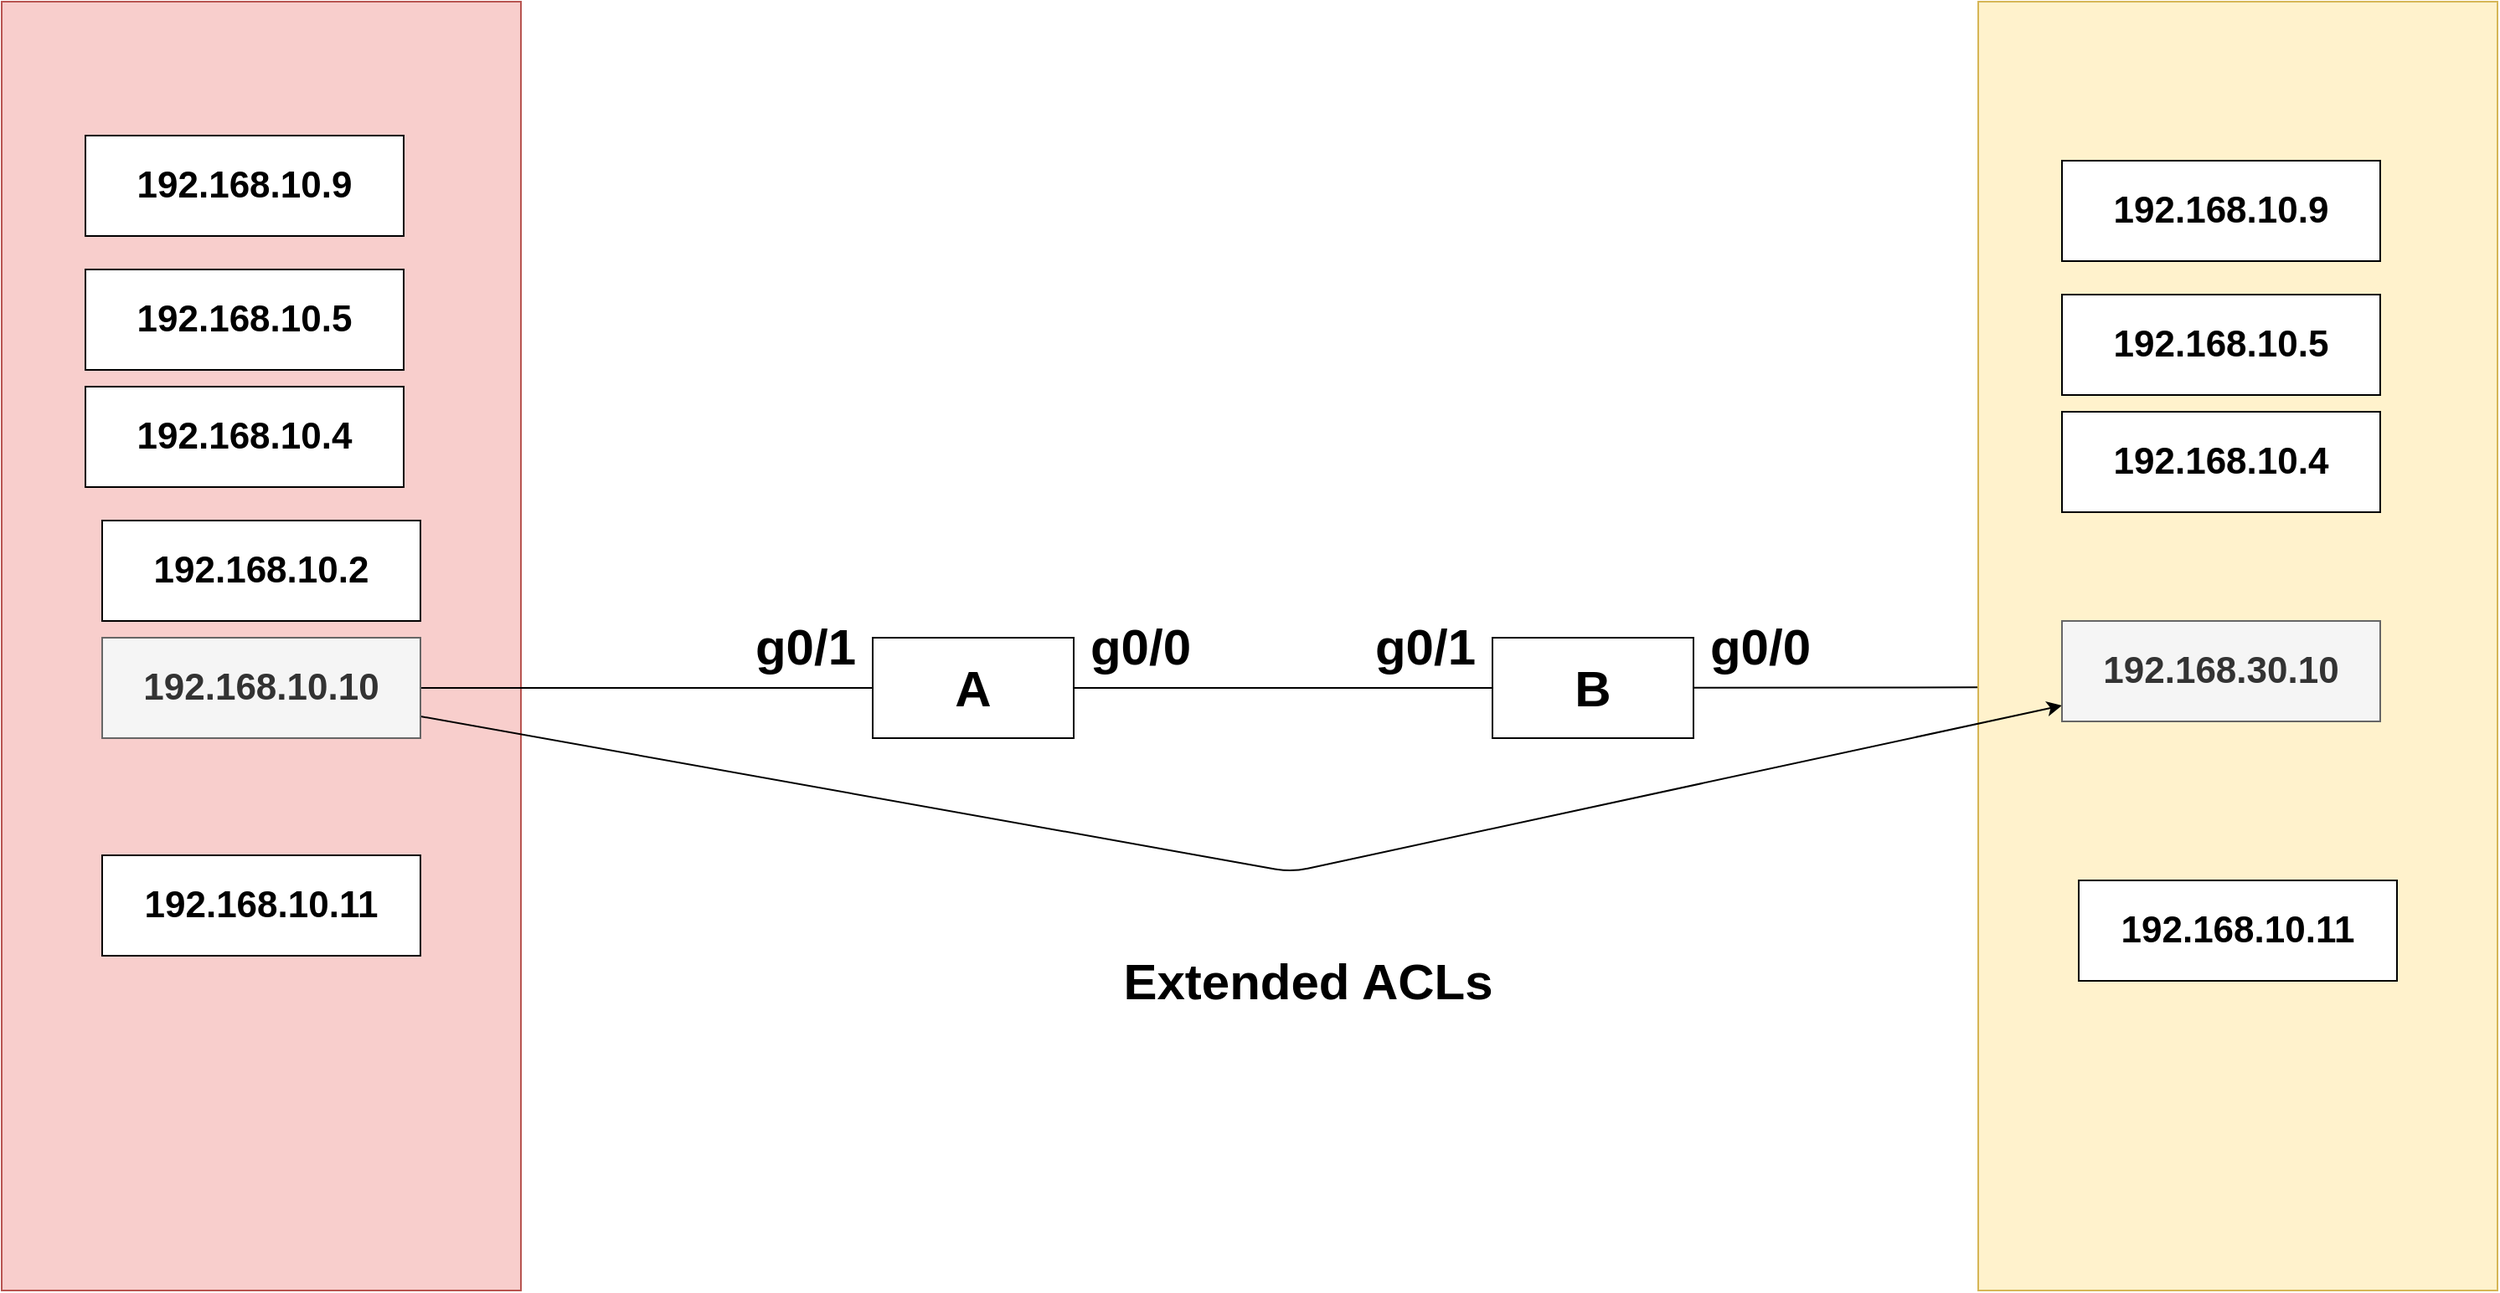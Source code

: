 <mxfile>
    <diagram id="0UlY4OHX-sN2nJbeZaSg" name="Page-1">
        <mxGraphModel dx="2407" dy="1348" grid="1" gridSize="10" guides="1" tooltips="1" connect="1" arrows="1" fold="1" page="1" pageScale="1" pageWidth="827" pageHeight="1169" math="0" shadow="0">
            <root>
                <mxCell id="0"/>
                <mxCell id="1" parent="0"/>
                <mxCell id="13" style="edgeStyle=none;html=1;entryX=0;entryY=0.5;entryDx=0;entryDy=0;fontSize=22;endArrow=none;endFill=0;" parent="1" source="2" target="3" edge="1">
                    <mxGeometry relative="1" as="geometry"/>
                </mxCell>
                <mxCell id="2" value="A" style="whiteSpace=wrap;html=1;fontSize=30;fontStyle=1" parent="1" vertex="1">
                    <mxGeometry x="150" y="400" width="120" height="60" as="geometry"/>
                </mxCell>
                <mxCell id="18" style="edgeStyle=none;html=1;fontSize=30;endArrow=none;endFill=0;entryX=0;entryY=0.532;entryDx=0;entryDy=0;entryPerimeter=0;" parent="1" source="3" target="4" edge="1">
                    <mxGeometry relative="1" as="geometry"/>
                </mxCell>
                <mxCell id="3" value="B" style="whiteSpace=wrap;html=1;fontSize=30;fontStyle=1" parent="1" vertex="1">
                    <mxGeometry x="520" y="400" width="120" height="60" as="geometry"/>
                </mxCell>
                <mxCell id="4" value="" style="whiteSpace=wrap;html=1;fillColor=#fff2cc;strokeColor=#d6b656;" parent="1" vertex="1">
                    <mxGeometry x="810" y="20" width="310" height="770" as="geometry"/>
                </mxCell>
                <mxCell id="5" value="" style="whiteSpace=wrap;html=1;fillColor=#f8cecc;strokeColor=#b85450;" parent="1" vertex="1">
                    <mxGeometry x="-370" y="20" width="310" height="770" as="geometry"/>
                </mxCell>
                <mxCell id="12" style="edgeStyle=none;html=1;entryX=0;entryY=0.5;entryDx=0;entryDy=0;fontSize=22;endArrow=none;endFill=0;" parent="1" source="6" target="2" edge="1">
                    <mxGeometry relative="1" as="geometry"/>
                </mxCell>
                <mxCell id="24" style="edgeStyle=none;html=1;fontSize=30;endArrow=classic;endFill=1;" parent="1" source="6" target="22" edge="1">
                    <mxGeometry relative="1" as="geometry">
                        <Array as="points">
                            <mxPoint x="400" y="540"/>
                        </Array>
                    </mxGeometry>
                </mxCell>
                <mxCell id="6" value="192.168.10.10" style="whiteSpace=wrap;html=1;fontStyle=1;fontSize=22;fillColor=#f5f5f5;fontColor=#333333;strokeColor=#666666;" parent="1" vertex="1">
                    <mxGeometry x="-310" y="400" width="190" height="60" as="geometry"/>
                </mxCell>
                <mxCell id="7" value="192.168.10.11" style="whiteSpace=wrap;html=1;fontStyle=1;fontSize=22;" parent="1" vertex="1">
                    <mxGeometry x="-310" y="530" width="190" height="60" as="geometry"/>
                </mxCell>
                <mxCell id="8" value="192.168.10.9" style="whiteSpace=wrap;html=1;fontStyle=1;fontSize=22;" parent="1" vertex="1">
                    <mxGeometry x="-320" y="100" width="190" height="60" as="geometry"/>
                </mxCell>
                <mxCell id="9" value="192.168.10.5" style="whiteSpace=wrap;html=1;fontStyle=1;fontSize=22;" parent="1" vertex="1">
                    <mxGeometry x="-320" y="180" width="190" height="60" as="geometry"/>
                </mxCell>
                <mxCell id="10" value="192.168.10.2" style="whiteSpace=wrap;html=1;fontStyle=1;fontSize=22;" parent="1" vertex="1">
                    <mxGeometry x="-310" y="330" width="190" height="60" as="geometry"/>
                </mxCell>
                <mxCell id="11" value="192.168.10.4" style="whiteSpace=wrap;html=1;fontStyle=1;fontSize=22;" parent="1" vertex="1">
                    <mxGeometry x="-320" y="250" width="190" height="60" as="geometry"/>
                </mxCell>
                <mxCell id="14" value="g0/1" style="text;strokeColor=none;align=center;fillColor=none;html=1;verticalAlign=middle;whiteSpace=wrap;rounded=0;fontSize=30;fontStyle=1" parent="1" vertex="1">
                    <mxGeometry x="70" y="390" width="80" height="30" as="geometry"/>
                </mxCell>
                <mxCell id="15" value="g0/0" style="text;strokeColor=none;align=center;fillColor=none;html=1;verticalAlign=middle;whiteSpace=wrap;rounded=0;fontSize=30;fontStyle=1" parent="1" vertex="1">
                    <mxGeometry x="270" y="390" width="80" height="30" as="geometry"/>
                </mxCell>
                <mxCell id="16" value="g0/1" style="text;strokeColor=none;align=center;fillColor=none;html=1;verticalAlign=middle;whiteSpace=wrap;rounded=0;fontSize=30;fontStyle=1" parent="1" vertex="1">
                    <mxGeometry x="440" y="390" width="80" height="30" as="geometry"/>
                </mxCell>
                <mxCell id="17" value="g0/0" style="text;strokeColor=none;align=center;fillColor=none;html=1;verticalAlign=middle;whiteSpace=wrap;rounded=0;fontSize=30;fontStyle=1" parent="1" vertex="1">
                    <mxGeometry x="640" y="390" width="80" height="30" as="geometry"/>
                </mxCell>
                <mxCell id="19" value="192.168.10.9" style="whiteSpace=wrap;html=1;fontStyle=1;fontSize=22;" parent="1" vertex="1">
                    <mxGeometry x="860" y="115" width="190" height="60" as="geometry"/>
                </mxCell>
                <mxCell id="20" value="192.168.10.5" style="whiteSpace=wrap;html=1;fontStyle=1;fontSize=22;" parent="1" vertex="1">
                    <mxGeometry x="860" y="195" width="190" height="60" as="geometry"/>
                </mxCell>
                <mxCell id="21" value="192.168.10.4" style="whiteSpace=wrap;html=1;fontStyle=1;fontSize=22;" parent="1" vertex="1">
                    <mxGeometry x="860" y="265" width="190" height="60" as="geometry"/>
                </mxCell>
                <mxCell id="22" value="192.168.30.10" style="whiteSpace=wrap;html=1;fontStyle=1;fontSize=22;fillColor=#f5f5f5;fontColor=#333333;strokeColor=#666666;" parent="1" vertex="1">
                    <mxGeometry x="860" y="390" width="190" height="60" as="geometry"/>
                </mxCell>
                <mxCell id="23" value="192.168.10.11" style="whiteSpace=wrap;html=1;fontStyle=1;fontSize=22;" parent="1" vertex="1">
                    <mxGeometry x="870" y="545" width="190" height="60" as="geometry"/>
                </mxCell>
                <mxCell id="25" value="Extended ACLs" style="text;strokeColor=none;align=center;fillColor=none;html=1;verticalAlign=middle;whiteSpace=wrap;rounded=0;fontSize=30;fontStyle=1" parent="1" vertex="1">
                    <mxGeometry x="270" y="590" width="280" height="30" as="geometry"/>
                </mxCell>
            </root>
        </mxGraphModel>
    </diagram>
    <diagram id="8vgrKliqsBojKzBcg7c4" name="Page-2">
        <mxGraphModel dx="1880" dy="898" grid="1" gridSize="10" guides="1" tooltips="1" connect="1" arrows="1" fold="1" page="1" pageScale="1" pageWidth="827" pageHeight="1169" math="0" shadow="0">
            <root>
                <mxCell id="0"/>
                <mxCell id="1" parent="0"/>
                <mxCell id="b3Npwf0jVGHWu_NJC2DQ-1" style="edgeStyle=none;html=1;entryX=0;entryY=0.5;entryDx=0;entryDy=0;fontSize=22;endArrow=none;endFill=0;" parent="1" source="b3Npwf0jVGHWu_NJC2DQ-2" target="b3Npwf0jVGHWu_NJC2DQ-4" edge="1">
                    <mxGeometry relative="1" as="geometry"/>
                </mxCell>
                <mxCell id="b3Npwf0jVGHWu_NJC2DQ-2" value="A" style="whiteSpace=wrap;html=1;fontSize=30;fontStyle=1" parent="1" vertex="1">
                    <mxGeometry x="150" y="610" width="120" height="60" as="geometry"/>
                </mxCell>
                <mxCell id="b3Npwf0jVGHWu_NJC2DQ-3" style="edgeStyle=none;html=1;fontSize=30;endArrow=none;endFill=0;entryX=0;entryY=0.532;entryDx=0;entryDy=0;entryPerimeter=0;" parent="1" source="b3Npwf0jVGHWu_NJC2DQ-4" target="b3Npwf0jVGHWu_NJC2DQ-5" edge="1">
                    <mxGeometry relative="1" as="geometry"/>
                </mxCell>
                <mxCell id="b3Npwf0jVGHWu_NJC2DQ-4" value="B" style="whiteSpace=wrap;html=1;fontSize=30;fontStyle=1" parent="1" vertex="1">
                    <mxGeometry x="520" y="610" width="120" height="60" as="geometry"/>
                </mxCell>
                <mxCell id="b3Npwf0jVGHWu_NJC2DQ-5" value="" style="whiteSpace=wrap;html=1;fillColor=#fff2cc;strokeColor=#d6b656;" parent="1" vertex="1">
                    <mxGeometry x="810" y="230" width="310" height="770" as="geometry"/>
                </mxCell>
                <mxCell id="b3Npwf0jVGHWu_NJC2DQ-6" value="" style="whiteSpace=wrap;html=1;fillColor=#f8cecc;strokeColor=#b85450;" parent="1" vertex="1">
                    <mxGeometry x="-370" y="230" width="310" height="770" as="geometry"/>
                </mxCell>
                <mxCell id="b3Npwf0jVGHWu_NJC2DQ-7" style="edgeStyle=none;html=1;entryX=0;entryY=0.5;entryDx=0;entryDy=0;fontSize=22;endArrow=none;endFill=0;" parent="1" source="b3Npwf0jVGHWu_NJC2DQ-9" target="b3Npwf0jVGHWu_NJC2DQ-2" edge="1">
                    <mxGeometry relative="1" as="geometry"/>
                </mxCell>
                <mxCell id="b3Npwf0jVGHWu_NJC2DQ-8" style="edgeStyle=none;html=1;fontSize=30;endArrow=classic;endFill=1;" parent="1" source="b3Npwf0jVGHWu_NJC2DQ-9" target="b3Npwf0jVGHWu_NJC2DQ-22" edge="1">
                    <mxGeometry relative="1" as="geometry">
                        <Array as="points">
                            <mxPoint x="400" y="750"/>
                        </Array>
                    </mxGeometry>
                </mxCell>
                <mxCell id="b3Npwf0jVGHWu_NJC2DQ-9" value="192.168.10.10" style="whiteSpace=wrap;html=1;fontStyle=1;fontSize=22;fillColor=#f5f5f5;fontColor=#333333;strokeColor=#666666;" parent="1" vertex="1">
                    <mxGeometry x="-310" y="610" width="190" height="60" as="geometry"/>
                </mxCell>
                <mxCell id="b3Npwf0jVGHWu_NJC2DQ-10" value="192.168.10.11" style="whiteSpace=wrap;html=1;fontStyle=1;fontSize=22;" parent="1" vertex="1">
                    <mxGeometry x="-310" y="740" width="190" height="60" as="geometry"/>
                </mxCell>
                <mxCell id="b3Npwf0jVGHWu_NJC2DQ-11" value="192.168.10.9" style="whiteSpace=wrap;html=1;fontStyle=1;fontSize=22;" parent="1" vertex="1">
                    <mxGeometry x="-320" y="310" width="190" height="60" as="geometry"/>
                </mxCell>
                <mxCell id="b3Npwf0jVGHWu_NJC2DQ-12" value="192.168.10.5" style="whiteSpace=wrap;html=1;fontStyle=1;fontSize=22;" parent="1" vertex="1">
                    <mxGeometry x="-320" y="390" width="190" height="60" as="geometry"/>
                </mxCell>
                <mxCell id="b3Npwf0jVGHWu_NJC2DQ-13" value="192.168.10.2" style="whiteSpace=wrap;html=1;fontStyle=1;fontSize=22;" parent="1" vertex="1">
                    <mxGeometry x="-310" y="540" width="190" height="60" as="geometry"/>
                </mxCell>
                <mxCell id="b3Npwf0jVGHWu_NJC2DQ-14" value="192.168.10.4" style="whiteSpace=wrap;html=1;fontStyle=1;fontSize=22;" parent="1" vertex="1">
                    <mxGeometry x="-320" y="460" width="190" height="60" as="geometry"/>
                </mxCell>
                <mxCell id="b3Npwf0jVGHWu_NJC2DQ-15" value="g0/1" style="text;strokeColor=none;align=center;fillColor=none;html=1;verticalAlign=middle;whiteSpace=wrap;rounded=0;fontSize=30;fontStyle=1" parent="1" vertex="1">
                    <mxGeometry x="70" y="600" width="80" height="30" as="geometry"/>
                </mxCell>
                <mxCell id="b3Npwf0jVGHWu_NJC2DQ-16" value="g0/0" style="text;strokeColor=none;align=center;fillColor=none;html=1;verticalAlign=middle;whiteSpace=wrap;rounded=0;fontSize=30;fontStyle=1" parent="1" vertex="1">
                    <mxGeometry x="270" y="600" width="80" height="30" as="geometry"/>
                </mxCell>
                <mxCell id="b3Npwf0jVGHWu_NJC2DQ-17" value="g0/1" style="text;strokeColor=none;align=center;fillColor=none;html=1;verticalAlign=middle;whiteSpace=wrap;rounded=0;fontSize=30;fontStyle=1" parent="1" vertex="1">
                    <mxGeometry x="440" y="600" width="80" height="30" as="geometry"/>
                </mxCell>
                <mxCell id="b3Npwf0jVGHWu_NJC2DQ-18" value="g0/0" style="text;strokeColor=none;align=center;fillColor=none;html=1;verticalAlign=middle;whiteSpace=wrap;rounded=0;fontSize=30;fontStyle=1" parent="1" vertex="1">
                    <mxGeometry x="640" y="600" width="80" height="30" as="geometry"/>
                </mxCell>
                <mxCell id="b3Npwf0jVGHWu_NJC2DQ-19" value="192.168.10.9" style="whiteSpace=wrap;html=1;fontStyle=1;fontSize=22;" parent="1" vertex="1">
                    <mxGeometry x="860" y="325" width="190" height="60" as="geometry"/>
                </mxCell>
                <mxCell id="b3Npwf0jVGHWu_NJC2DQ-22" value="192.168.30.10" style="whiteSpace=wrap;html=1;fontStyle=1;fontSize=22;fillColor=#f5f5f5;fontColor=#333333;strokeColor=#666666;" parent="1" vertex="1">
                    <mxGeometry x="860" y="600" width="190" height="60" as="geometry"/>
                </mxCell>
                <mxCell id="b3Npwf0jVGHWu_NJC2DQ-23" value="192.168.10.11" style="whiteSpace=wrap;html=1;fontStyle=1;fontSize=22;" parent="1" vertex="1">
                    <mxGeometry x="870" y="755" width="190" height="60" as="geometry"/>
                </mxCell>
                <mxCell id="b3Npwf0jVGHWu_NJC2DQ-24" value="Extended ACLs" style="text;strokeColor=none;align=center;fillColor=none;html=1;verticalAlign=middle;whiteSpace=wrap;rounded=0;fontSize=30;fontStyle=1" parent="1" vertex="1">
                    <mxGeometry x="270" y="800" width="280" height="30" as="geometry"/>
                </mxCell>
            </root>
        </mxGraphModel>
    </diagram>
    <diagram id="mnw6O_dAOA_vyXxfnMIV" name="Page-3">
        <mxGraphModel dx="2407" dy="1348" grid="1" gridSize="10" guides="1" tooltips="1" connect="1" arrows="1" fold="1" page="1" pageScale="1" pageWidth="827" pageHeight="1169" math="0" shadow="0">
            <root>
                <mxCell id="0"/>
                <mxCell id="1" parent="0"/>
                <mxCell id="qiKhLjcVldPr6qVWAG5T-5" style="edgeStyle=none;html=1;entryX=0;entryY=0.5;entryDx=0;entryDy=0;fontSize=30;endArrow=none;endFill=0;" parent="1" source="qiKhLjcVldPr6qVWAG5T-3" target="qiKhLjcVldPr6qVWAG5T-4" edge="1">
                    <mxGeometry relative="1" as="geometry"/>
                </mxCell>
                <mxCell id="qiKhLjcVldPr6qVWAG5T-6" style="edgeStyle=none;html=1;fontSize=30;endArrow=none;endFill=0;" parent="1" source="qiKhLjcVldPr6qVWAG5T-3" edge="1">
                    <mxGeometry relative="1" as="geometry">
                        <mxPoint x="-40" y="260" as="targetPoint"/>
                    </mxGeometry>
                </mxCell>
                <mxCell id="qiKhLjcVldPr6qVWAG5T-8" style="edgeStyle=none;html=1;fontSize=30;endArrow=none;endFill=0;startArrow=none;" parent="1" source="lUwlNmR_XIKcpNRuKI1E-3" edge="1">
                    <mxGeometry relative="1" as="geometry">
                        <mxPoint x="180" y="450" as="targetPoint"/>
                    </mxGeometry>
                </mxCell>
                <mxCell id="qiKhLjcVldPr6qVWAG5T-3" value="A" style="whiteSpace=wrap;html=1;fontSize=30;" parent="1" vertex="1">
                    <mxGeometry x="120" y="230" width="120" height="60" as="geometry"/>
                </mxCell>
                <mxCell id="qiKhLjcVldPr6qVWAG5T-7" style="edgeStyle=none;html=1;fontSize=30;endArrow=none;endFill=0;" parent="1" source="qiKhLjcVldPr6qVWAG5T-4" edge="1">
                    <mxGeometry relative="1" as="geometry">
                        <mxPoint x="880" y="260" as="targetPoint"/>
                    </mxGeometry>
                </mxCell>
                <mxCell id="qiKhLjcVldPr6qVWAG5T-9" style="edgeStyle=none;html=1;fontSize=30;endArrow=none;endFill=0;" parent="1" source="qiKhLjcVldPr6qVWAG5T-4" edge="1">
                    <mxGeometry relative="1" as="geometry">
                        <mxPoint x="580" y="440" as="targetPoint"/>
                    </mxGeometry>
                </mxCell>
                <mxCell id="qiKhLjcVldPr6qVWAG5T-4" value="B" style="whiteSpace=wrap;html=1;fontSize=30;" parent="1" vertex="1">
                    <mxGeometry x="520" y="230" width="120" height="60" as="geometry"/>
                </mxCell>
                <mxCell id="qiKhLjcVldPr6qVWAG5T-10" value="PC1" style="whiteSpace=wrap;html=1;fontSize=30;" parent="1" vertex="1">
                    <mxGeometry x="130" y="440" width="60" height="60" as="geometry"/>
                </mxCell>
                <mxCell id="qiKhLjcVldPr6qVWAG5T-12" value="PC2" style="whiteSpace=wrap;html=1;fontSize=30;" parent="1" vertex="1">
                    <mxGeometry x="530" y="430" width="60" height="60" as="geometry"/>
                </mxCell>
                <mxCell id="qiKhLjcVldPr6qVWAG5T-13" value="172.16.10.0/24" style="text;strokeColor=none;align=center;fillColor=none;html=1;verticalAlign=middle;whiteSpace=wrap;rounded=0;fontSize=30;fontStyle=1" parent="1" vertex="1">
                    <mxGeometry x="-130" y="220" width="220" height="30" as="geometry"/>
                </mxCell>
                <mxCell id="qiKhLjcVldPr6qVWAG5T-14" value="172.16.30.0/24" style="text;strokeColor=none;align=center;fillColor=none;html=1;verticalAlign=middle;whiteSpace=wrap;rounded=0;fontSize=30;fontStyle=1" parent="1" vertex="1">
                    <mxGeometry x="680" y="220" width="220" height="30" as="geometry"/>
                </mxCell>
                <mxCell id="qiKhLjcVldPr6qVWAG5T-15" value="172.16.50.10/24" style="text;strokeColor=none;align=center;fillColor=none;html=1;verticalAlign=middle;whiteSpace=wrap;rounded=0;fontSize=30;fontStyle=1" parent="1" vertex="1">
                    <mxGeometry x="510" y="510" width="220" height="30" as="geometry"/>
                </mxCell>
                <mxCell id="qiKhLjcVldPr6qVWAG5T-16" value="172.16.40.10/24" style="text;strokeColor=none;align=center;fillColor=none;html=1;verticalAlign=middle;whiteSpace=wrap;rounded=0;fontSize=30;fontStyle=1" parent="1" vertex="1">
                    <mxGeometry x="60" y="520" width="220" height="30" as="geometry"/>
                </mxCell>
                <mxCell id="qiKhLjcVldPr6qVWAG5T-17" value="172.16.20.10/24" style="text;strokeColor=none;align=center;fillColor=none;html=1;verticalAlign=middle;whiteSpace=wrap;rounded=0;fontSize=30;fontStyle=1" parent="1" vertex="1">
                    <mxGeometry x="270" y="210" width="220" height="30" as="geometry"/>
                </mxCell>
                <mxCell id="qiKhLjcVldPr6qVWAG5T-18" value="PC1 ≠ 172.16.30.0" style="text;strokeColor=none;align=center;fillColor=none;html=1;verticalAlign=middle;whiteSpace=wrap;rounded=0;fontSize=30;fontStyle=1" parent="1" vertex="1">
                    <mxGeometry x="270" y="90" width="260" height="30" as="geometry"/>
                </mxCell>
                <mxCell id="qiKhLjcVldPr6qVWAG5T-19" value="PC2 ≠ 172.16.10.0" style="text;strokeColor=none;align=center;fillColor=none;html=1;verticalAlign=middle;whiteSpace=wrap;rounded=0;fontSize=30;fontStyle=1" parent="1" vertex="1">
                    <mxGeometry x="270" y="140" width="260" height="30" as="geometry"/>
                </mxCell>
                <mxCell id="qiKhLjcVldPr6qVWAG5T-20" value="access-list 10 deny host 172.16.40.10&amp;nbsp;&amp;nbsp;" style="text;strokeColor=none;align=center;fillColor=none;html=1;verticalAlign=middle;whiteSpace=wrap;rounded=0;fontSize=44;fontStyle=1" parent="1" vertex="1">
                    <mxGeometry x="-600" y="620" width="880" height="90" as="geometry"/>
                </mxCell>
                <mxCell id="qiKhLjcVldPr6qVWAG5T-21" value="access-list 10 deny host 172.16.50.10 172.16.10.0 0.0.0.255&amp;nbsp;" style="text;strokeColor=none;align=center;fillColor=none;html=1;verticalAlign=middle;whiteSpace=wrap;rounded=0;fontSize=44;fontStyle=1" parent="1" vertex="1">
                    <mxGeometry x="630" y="640" width="1290" height="60" as="geometry"/>
                </mxCell>
                <mxCell id="qiKhLjcVldPr6qVWAG5T-22" value="access-list permit any any" style="text;strokeColor=none;align=center;fillColor=none;html=1;verticalAlign=middle;whiteSpace=wrap;rounded=0;fontSize=44;fontStyle=1" parent="1" vertex="1">
                    <mxGeometry x="-600" y="560" width="630" height="90" as="geometry"/>
                </mxCell>
                <mxCell id="qiKhLjcVldPr6qVWAG5T-23" value="access-list permit any any" style="text;strokeColor=none;align=center;fillColor=none;html=1;verticalAlign=middle;whiteSpace=wrap;rounded=0;fontSize=44;fontStyle=1" parent="1" vertex="1">
                    <mxGeometry x="639" y="580" width="590" height="70" as="geometry"/>
                </mxCell>
                <mxCell id="qiKhLjcVldPr6qVWAG5T-24" value="int g0/0" style="text;strokeColor=none;align=center;fillColor=none;html=1;verticalAlign=middle;whiteSpace=wrap;rounded=0;fontSize=44;fontStyle=1" parent="1" vertex="1">
                    <mxGeometry x="-560" y="520" width="170" height="60" as="geometry"/>
                </mxCell>
                <mxCell id="lUwlNmR_XIKcpNRuKI1E-1" value="g0/1" style="text;strokeColor=none;align=center;fillColor=none;html=1;verticalAlign=middle;whiteSpace=wrap;rounded=0;fontSize=22;fontStyle=1" parent="1" vertex="1">
                    <mxGeometry x="56" y="263" width="60" height="30" as="geometry"/>
                </mxCell>
                <mxCell id="lUwlNmR_XIKcpNRuKI1E-4" value="" style="edgeStyle=none;html=1;fontSize=30;endArrow=none;endFill=0;" parent="1" source="qiKhLjcVldPr6qVWAG5T-3" target="lUwlNmR_XIKcpNRuKI1E-3" edge="1">
                    <mxGeometry relative="1" as="geometry">
                        <mxPoint x="180" y="450" as="targetPoint"/>
                        <mxPoint x="180" y="290" as="sourcePoint"/>
                    </mxGeometry>
                </mxCell>
                <mxCell id="lUwlNmR_XIKcpNRuKI1E-3" value="g0/0" style="text;strokeColor=none;align=center;fillColor=none;html=1;verticalAlign=middle;whiteSpace=wrap;rounded=0;fontSize=22;fontStyle=1" parent="1" vertex="1">
                    <mxGeometry x="150" y="320" width="60" height="30" as="geometry"/>
                </mxCell>
                <mxCell id="lUwlNmR_XIKcpNRuKI1E-5" value="g0/2" style="text;strokeColor=none;align=center;fillColor=none;html=1;verticalAlign=middle;whiteSpace=wrap;rounded=0;fontSize=22;fontStyle=1" parent="1" vertex="1">
                    <mxGeometry x="242" y="260" width="60" height="30" as="geometry"/>
                </mxCell>
            </root>
        </mxGraphModel>
    </diagram>
    <diagram id="x_h6fKPlHFfj3eo7HCe-" name="Page-4">
        <mxGraphModel dx="632" dy="539" grid="1" gridSize="10" guides="1" tooltips="1" connect="1" arrows="1" fold="1" page="1" pageScale="1" pageWidth="827" pageHeight="1169" math="0" shadow="0">
            <root>
                <mxCell id="0"/>
                <mxCell id="1" parent="0"/>
                <mxCell id="3lRHEb8qV3t9PXgICuxa-3" style="edgeStyle=none;html=1;entryX=0;entryY=0.5;entryDx=0;entryDy=0;fontSize=22;endArrow=none;endFill=0;" parent="1" source="3lRHEb8qV3t9PXgICuxa-1" target="3lRHEb8qV3t9PXgICuxa-2" edge="1">
                    <mxGeometry relative="1" as="geometry">
                        <Array as="points">
                            <mxPoint x="320" y="340"/>
                            <mxPoint x="420" y="370"/>
                            <mxPoint x="550" y="340"/>
                        </Array>
                    </mxGeometry>
                </mxCell>
                <mxCell id="3lRHEb8qV3t9PXgICuxa-1" value="" style="whiteSpace=wrap;html=1;fontSize=22;" parent="1" vertex="1">
                    <mxGeometry x="120" y="230" width="120" height="60" as="geometry"/>
                </mxCell>
                <mxCell id="3lRHEb8qV3t9PXgICuxa-2" value="" style="whiteSpace=wrap;html=1;fontSize=22;" parent="1" vertex="1">
                    <mxGeometry x="600" y="220" width="120" height="60" as="geometry"/>
                </mxCell>
                <mxCell id="3lRHEb8qV3t9PXgICuxa-5" style="edgeStyle=none;html=1;entryX=0;entryY=0.5;entryDx=0;entryDy=0;fontSize=22;endArrow=none;endFill=0;" parent="1" source="3lRHEb8qV3t9PXgICuxa-6" target="3lRHEb8qV3t9PXgICuxa-7" edge="1">
                    <mxGeometry relative="1" as="geometry"/>
                </mxCell>
                <mxCell id="3lRHEb8qV3t9PXgICuxa-6" value="" style="whiteSpace=wrap;html=1;fontSize=22;" parent="1" vertex="1">
                    <mxGeometry x="120" y="340" width="120" height="60" as="geometry"/>
                </mxCell>
                <mxCell id="3lRHEb8qV3t9PXgICuxa-7" value="" style="whiteSpace=wrap;html=1;fontSize=22;" parent="1" vertex="1">
                    <mxGeometry x="600" y="340" width="120" height="60" as="geometry"/>
                </mxCell>
                <mxCell id="3lRHEb8qV3t9PXgICuxa-9" style="edgeStyle=none;html=1;entryX=0;entryY=0.5;entryDx=0;entryDy=0;fontSize=22;endArrow=none;endFill=0;" parent="1" source="3lRHEb8qV3t9PXgICuxa-10" target="3lRHEb8qV3t9PXgICuxa-11" edge="1">
                    <mxGeometry relative="1" as="geometry">
                        <Array as="points">
                            <mxPoint x="310" y="400"/>
                            <mxPoint x="430" y="370"/>
                            <mxPoint x="550" y="400"/>
                        </Array>
                    </mxGeometry>
                </mxCell>
                <mxCell id="3lRHEb8qV3t9PXgICuxa-10" value="" style="whiteSpace=wrap;html=1;fontSize=22;" parent="1" vertex="1">
                    <mxGeometry x="120" y="460" width="120" height="60" as="geometry"/>
                </mxCell>
                <mxCell id="3lRHEb8qV3t9PXgICuxa-11" value="" style="whiteSpace=wrap;html=1;fontSize=22;" parent="1" vertex="1">
                    <mxGeometry x="600" y="460" width="120" height="60" as="geometry"/>
                </mxCell>
                <mxCell id="3lRHEb8qV3t9PXgICuxa-12" value="Packet-switching" style="text;strokeColor=none;align=center;fillColor=none;html=1;verticalAlign=middle;whiteSpace=wrap;rounded=0;fontSize=22;fontStyle=1" parent="1" vertex="1">
                    <mxGeometry x="280" y="160" width="240" height="30" as="geometry"/>
                </mxCell>
                <mxCell id="3lRHEb8qV3t9PXgICuxa-14" value="" style="whiteSpace=wrap;html=1;fontSize=22;" parent="1" vertex="1">
                    <mxGeometry x="310" y="340" width="240" height="60" as="geometry"/>
                </mxCell>
                <mxCell id="3lRHEb8qV3t9PXgICuxa-16" value="5 Mbps" style="text;strokeColor=none;align=center;fillColor=none;html=1;verticalAlign=middle;whiteSpace=wrap;rounded=0;fontSize=22;fontStyle=1" parent="1" vertex="1">
                    <mxGeometry x="50" y="190" width="240" height="30" as="geometry"/>
                </mxCell>
                <mxCell id="3lRHEb8qV3t9PXgICuxa-17" value="5 Mbps" style="text;strokeColor=none;align=center;fillColor=none;html=1;verticalAlign=middle;whiteSpace=wrap;rounded=0;fontSize=22;fontStyle=1" parent="1" vertex="1">
                    <mxGeometry x="20" y="310" width="240" height="30" as="geometry"/>
                </mxCell>
                <mxCell id="3lRHEb8qV3t9PXgICuxa-18" value="5 Mbps" style="text;strokeColor=none;align=center;fillColor=none;html=1;verticalAlign=middle;whiteSpace=wrap;rounded=0;fontSize=22;fontStyle=1" parent="1" vertex="1">
                    <mxGeometry x="30" y="530" width="240" height="30" as="geometry"/>
                </mxCell>
            </root>
        </mxGraphModel>
    </diagram>
</mxfile>